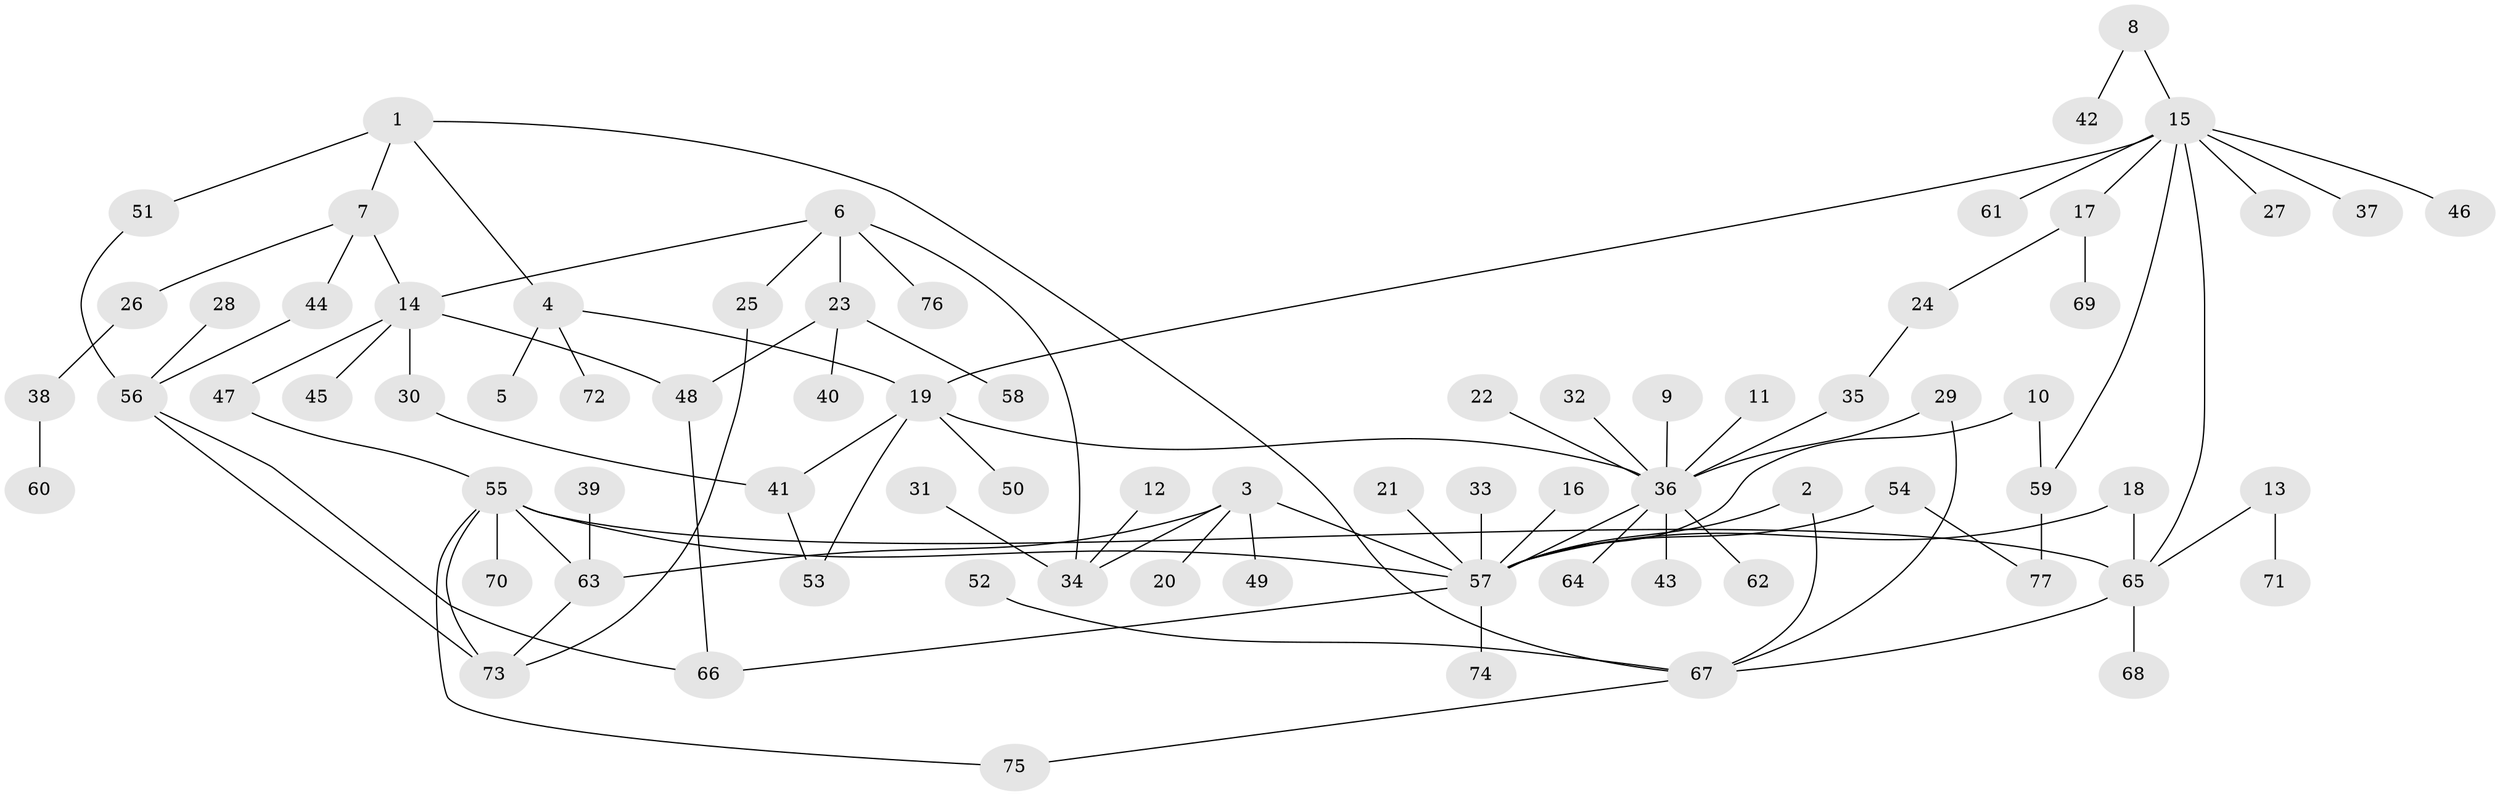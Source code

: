 // original degree distribution, {4: 0.05511811023622047, 8: 0.015748031496062992, 2: 0.25984251968503935, 9: 0.007874015748031496, 14: 0.007874015748031496, 5: 0.047244094488188976, 10: 0.007874015748031496, 12: 0.007874015748031496, 6: 0.015748031496062992, 1: 0.4881889763779528, 3: 0.07874015748031496, 7: 0.007874015748031496}
// Generated by graph-tools (version 1.1) at 2025/36/03/04/25 23:36:39]
// undirected, 77 vertices, 97 edges
graph export_dot {
  node [color=gray90,style=filled];
  1;
  2;
  3;
  4;
  5;
  6;
  7;
  8;
  9;
  10;
  11;
  12;
  13;
  14;
  15;
  16;
  17;
  18;
  19;
  20;
  21;
  22;
  23;
  24;
  25;
  26;
  27;
  28;
  29;
  30;
  31;
  32;
  33;
  34;
  35;
  36;
  37;
  38;
  39;
  40;
  41;
  42;
  43;
  44;
  45;
  46;
  47;
  48;
  49;
  50;
  51;
  52;
  53;
  54;
  55;
  56;
  57;
  58;
  59;
  60;
  61;
  62;
  63;
  64;
  65;
  66;
  67;
  68;
  69;
  70;
  71;
  72;
  73;
  74;
  75;
  76;
  77;
  1 -- 4 [weight=1.0];
  1 -- 7 [weight=1.0];
  1 -- 51 [weight=1.0];
  1 -- 67 [weight=1.0];
  2 -- 57 [weight=1.0];
  2 -- 67 [weight=1.0];
  3 -- 20 [weight=1.0];
  3 -- 34 [weight=1.0];
  3 -- 49 [weight=1.0];
  3 -- 57 [weight=1.0];
  3 -- 63 [weight=1.0];
  4 -- 5 [weight=1.0];
  4 -- 19 [weight=1.0];
  4 -- 72 [weight=1.0];
  6 -- 14 [weight=1.0];
  6 -- 23 [weight=1.0];
  6 -- 25 [weight=1.0];
  6 -- 34 [weight=1.0];
  6 -- 76 [weight=1.0];
  7 -- 14 [weight=1.0];
  7 -- 26 [weight=1.0];
  7 -- 44 [weight=1.0];
  8 -- 15 [weight=1.0];
  8 -- 42 [weight=1.0];
  9 -- 36 [weight=1.0];
  10 -- 57 [weight=1.0];
  10 -- 59 [weight=1.0];
  11 -- 36 [weight=1.0];
  12 -- 34 [weight=1.0];
  13 -- 65 [weight=1.0];
  13 -- 71 [weight=1.0];
  14 -- 30 [weight=1.0];
  14 -- 45 [weight=1.0];
  14 -- 47 [weight=1.0];
  14 -- 48 [weight=1.0];
  15 -- 17 [weight=1.0];
  15 -- 19 [weight=1.0];
  15 -- 27 [weight=1.0];
  15 -- 37 [weight=1.0];
  15 -- 46 [weight=1.0];
  15 -- 59 [weight=1.0];
  15 -- 61 [weight=1.0];
  15 -- 65 [weight=1.0];
  16 -- 57 [weight=1.0];
  17 -- 24 [weight=1.0];
  17 -- 69 [weight=1.0];
  18 -- 57 [weight=1.0];
  18 -- 65 [weight=1.0];
  19 -- 36 [weight=1.0];
  19 -- 41 [weight=1.0];
  19 -- 50 [weight=1.0];
  19 -- 53 [weight=1.0];
  21 -- 57 [weight=1.0];
  22 -- 36 [weight=1.0];
  23 -- 40 [weight=1.0];
  23 -- 48 [weight=1.0];
  23 -- 58 [weight=1.0];
  24 -- 35 [weight=1.0];
  25 -- 73 [weight=1.0];
  26 -- 38 [weight=1.0];
  28 -- 56 [weight=1.0];
  29 -- 36 [weight=1.0];
  29 -- 67 [weight=1.0];
  30 -- 41 [weight=1.0];
  31 -- 34 [weight=1.0];
  32 -- 36 [weight=1.0];
  33 -- 57 [weight=1.0];
  35 -- 36 [weight=1.0];
  36 -- 43 [weight=1.0];
  36 -- 57 [weight=1.0];
  36 -- 62 [weight=1.0];
  36 -- 64 [weight=1.0];
  38 -- 60 [weight=1.0];
  39 -- 63 [weight=1.0];
  41 -- 53 [weight=1.0];
  44 -- 56 [weight=1.0];
  47 -- 55 [weight=1.0];
  48 -- 66 [weight=1.0];
  51 -- 56 [weight=1.0];
  52 -- 67 [weight=1.0];
  54 -- 57 [weight=1.0];
  54 -- 77 [weight=1.0];
  55 -- 57 [weight=1.0];
  55 -- 63 [weight=1.0];
  55 -- 65 [weight=1.0];
  55 -- 70 [weight=1.0];
  55 -- 73 [weight=1.0];
  55 -- 75 [weight=1.0];
  56 -- 66 [weight=1.0];
  56 -- 73 [weight=1.0];
  57 -- 66 [weight=1.0];
  57 -- 74 [weight=1.0];
  59 -- 77 [weight=1.0];
  63 -- 73 [weight=1.0];
  65 -- 67 [weight=1.0];
  65 -- 68 [weight=1.0];
  67 -- 75 [weight=1.0];
}
